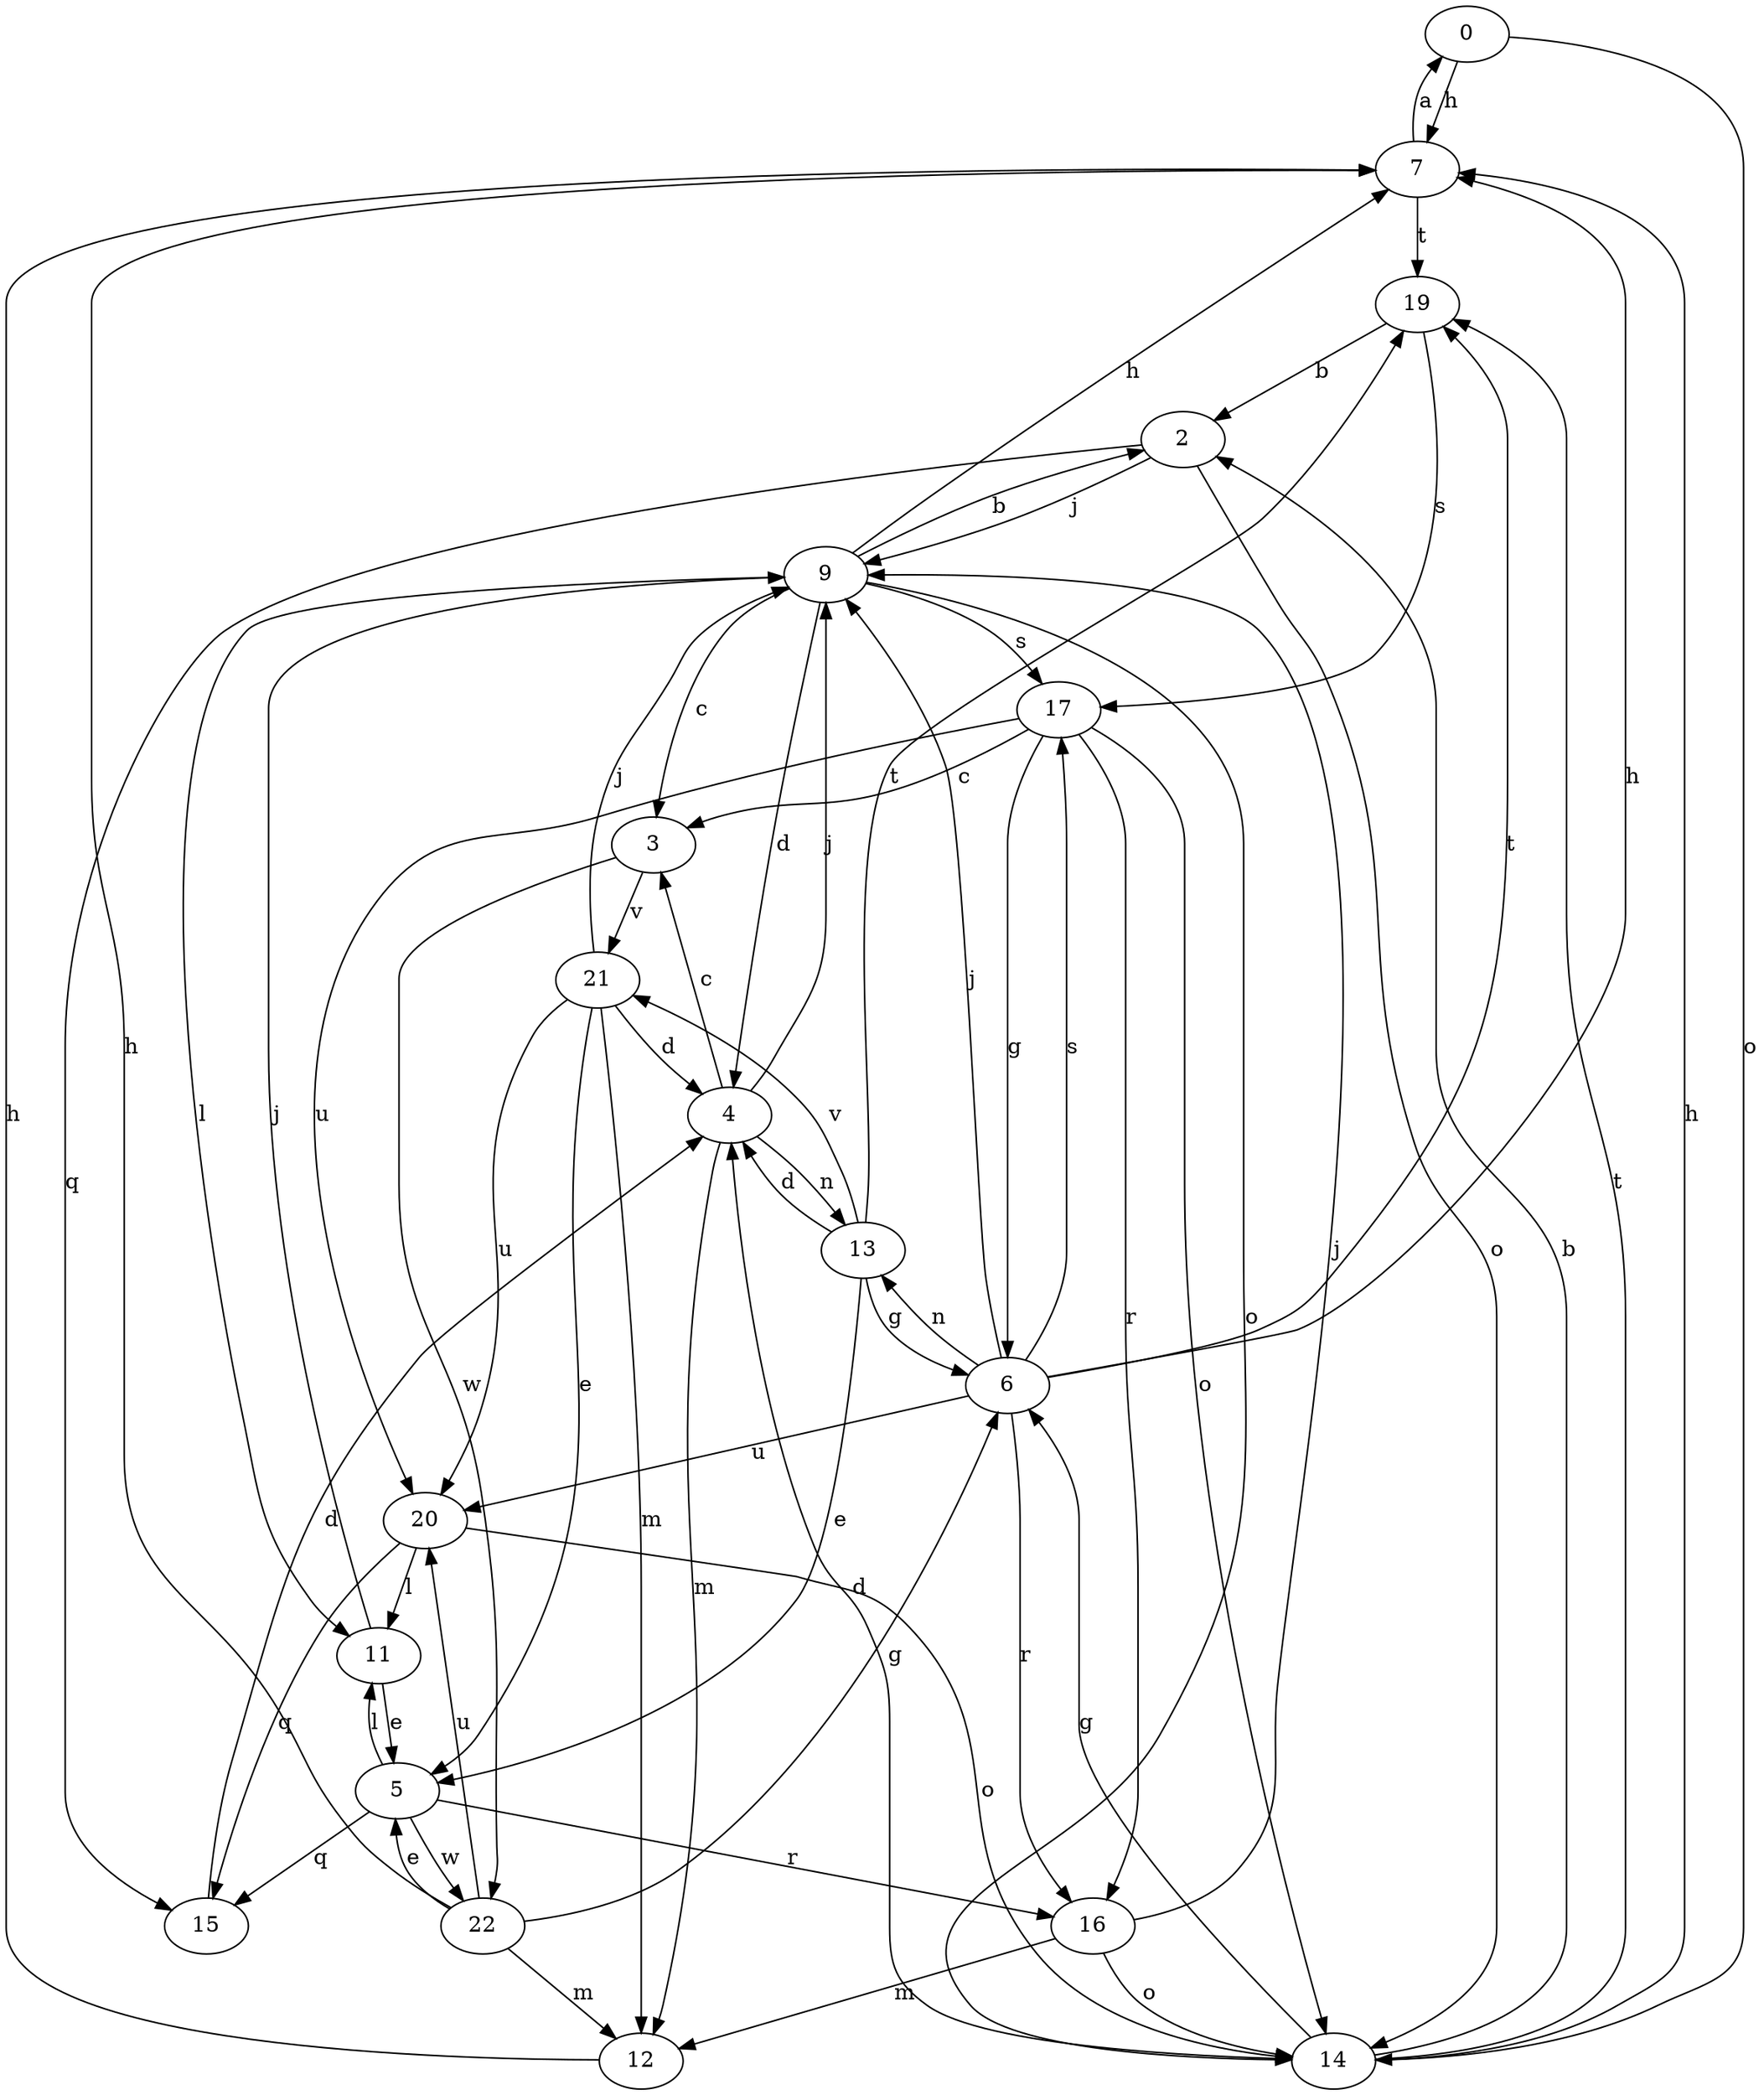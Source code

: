 strict digraph  {
0;
2;
3;
4;
5;
6;
7;
9;
11;
12;
13;
14;
15;
16;
17;
19;
20;
21;
22;
0 -> 7  [label=h];
0 -> 14  [label=o];
2 -> 9  [label=j];
2 -> 14  [label=o];
2 -> 15  [label=q];
3 -> 21  [label=v];
3 -> 22  [label=w];
4 -> 3  [label=c];
4 -> 9  [label=j];
4 -> 12  [label=m];
4 -> 13  [label=n];
5 -> 11  [label=l];
5 -> 15  [label=q];
5 -> 16  [label=r];
5 -> 22  [label=w];
6 -> 7  [label=h];
6 -> 9  [label=j];
6 -> 13  [label=n];
6 -> 16  [label=r];
6 -> 17  [label=s];
6 -> 19  [label=t];
6 -> 20  [label=u];
7 -> 0  [label=a];
7 -> 19  [label=t];
9 -> 2  [label=b];
9 -> 3  [label=c];
9 -> 4  [label=d];
9 -> 7  [label=h];
9 -> 11  [label=l];
9 -> 14  [label=o];
9 -> 17  [label=s];
11 -> 5  [label=e];
11 -> 9  [label=j];
12 -> 7  [label=h];
13 -> 4  [label=d];
13 -> 5  [label=e];
13 -> 6  [label=g];
13 -> 19  [label=t];
13 -> 21  [label=v];
14 -> 2  [label=b];
14 -> 4  [label=d];
14 -> 6  [label=g];
14 -> 7  [label=h];
14 -> 19  [label=t];
15 -> 4  [label=d];
16 -> 9  [label=j];
16 -> 12  [label=m];
16 -> 14  [label=o];
17 -> 3  [label=c];
17 -> 6  [label=g];
17 -> 14  [label=o];
17 -> 16  [label=r];
17 -> 20  [label=u];
19 -> 2  [label=b];
19 -> 17  [label=s];
20 -> 11  [label=l];
20 -> 14  [label=o];
20 -> 15  [label=q];
21 -> 4  [label=d];
21 -> 5  [label=e];
21 -> 9  [label=j];
21 -> 12  [label=m];
21 -> 20  [label=u];
22 -> 5  [label=e];
22 -> 6  [label=g];
22 -> 7  [label=h];
22 -> 12  [label=m];
22 -> 20  [label=u];
}
